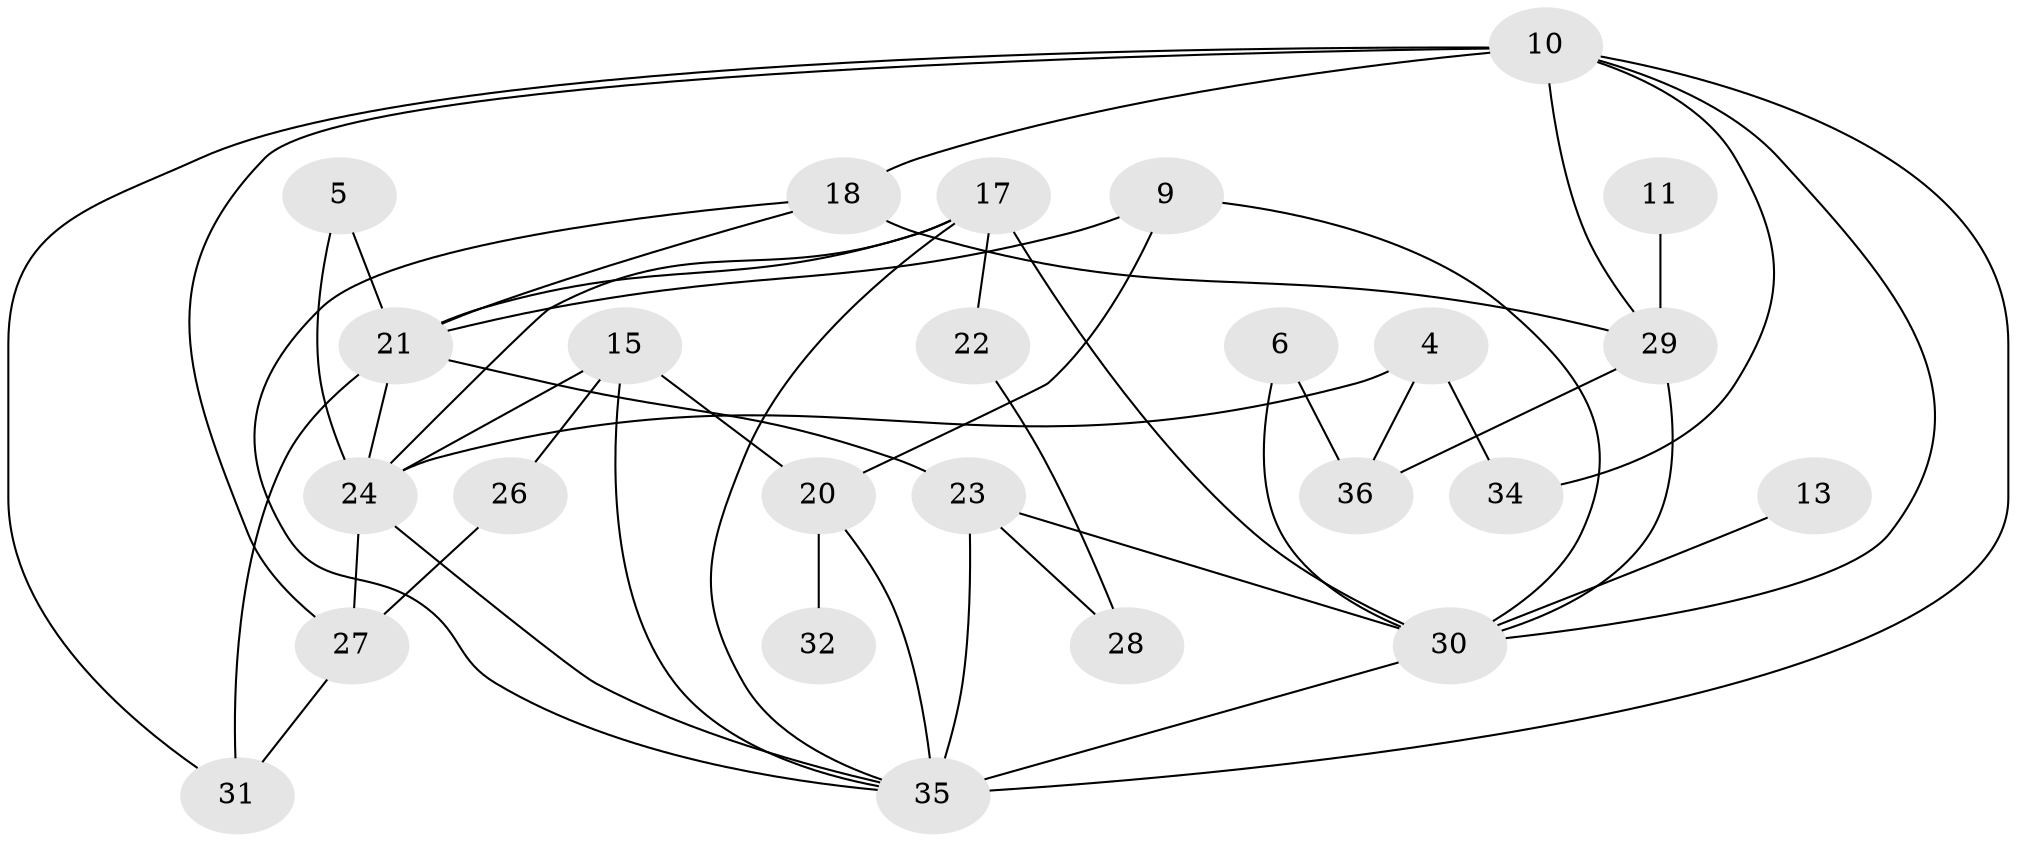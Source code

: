 // original degree distribution, {3: 0.2459016393442623, 2: 0.23770491803278687, 0: 0.09836065573770492, 5: 0.06557377049180328, 1: 0.20491803278688525, 4: 0.13114754098360656, 7: 0.00819672131147541, 6: 0.00819672131147541}
// Generated by graph-tools (version 1.1) at 2025/35/03/04/25 23:35:58]
// undirected, 25 vertices, 47 edges
graph export_dot {
  node [color=gray90,style=filled];
  4;
  5;
  6;
  9;
  10;
  11;
  13;
  15;
  17;
  18;
  20;
  21;
  22;
  23;
  24;
  26;
  27;
  28;
  29;
  30;
  31;
  32;
  34;
  35;
  36;
  4 -- 24 [weight=1.0];
  4 -- 34 [weight=1.0];
  4 -- 36 [weight=1.0];
  5 -- 21 [weight=1.0];
  5 -- 24 [weight=1.0];
  6 -- 30 [weight=1.0];
  6 -- 36 [weight=1.0];
  9 -- 20 [weight=1.0];
  9 -- 21 [weight=1.0];
  9 -- 30 [weight=1.0];
  10 -- 18 [weight=2.0];
  10 -- 27 [weight=1.0];
  10 -- 29 [weight=1.0];
  10 -- 30 [weight=1.0];
  10 -- 31 [weight=1.0];
  10 -- 34 [weight=1.0];
  10 -- 35 [weight=2.0];
  11 -- 29 [weight=1.0];
  13 -- 30 [weight=2.0];
  15 -- 20 [weight=2.0];
  15 -- 24 [weight=1.0];
  15 -- 26 [weight=1.0];
  15 -- 35 [weight=1.0];
  17 -- 21 [weight=1.0];
  17 -- 22 [weight=1.0];
  17 -- 24 [weight=1.0];
  17 -- 30 [weight=1.0];
  17 -- 35 [weight=1.0];
  18 -- 21 [weight=1.0];
  18 -- 29 [weight=3.0];
  18 -- 35 [weight=1.0];
  20 -- 32 [weight=1.0];
  20 -- 35 [weight=2.0];
  21 -- 23 [weight=1.0];
  21 -- 24 [weight=1.0];
  21 -- 31 [weight=1.0];
  22 -- 28 [weight=1.0];
  23 -- 28 [weight=2.0];
  23 -- 30 [weight=2.0];
  23 -- 35 [weight=1.0];
  24 -- 27 [weight=1.0];
  24 -- 35 [weight=1.0];
  26 -- 27 [weight=1.0];
  27 -- 31 [weight=1.0];
  29 -- 30 [weight=1.0];
  29 -- 36 [weight=2.0];
  30 -- 35 [weight=1.0];
}
